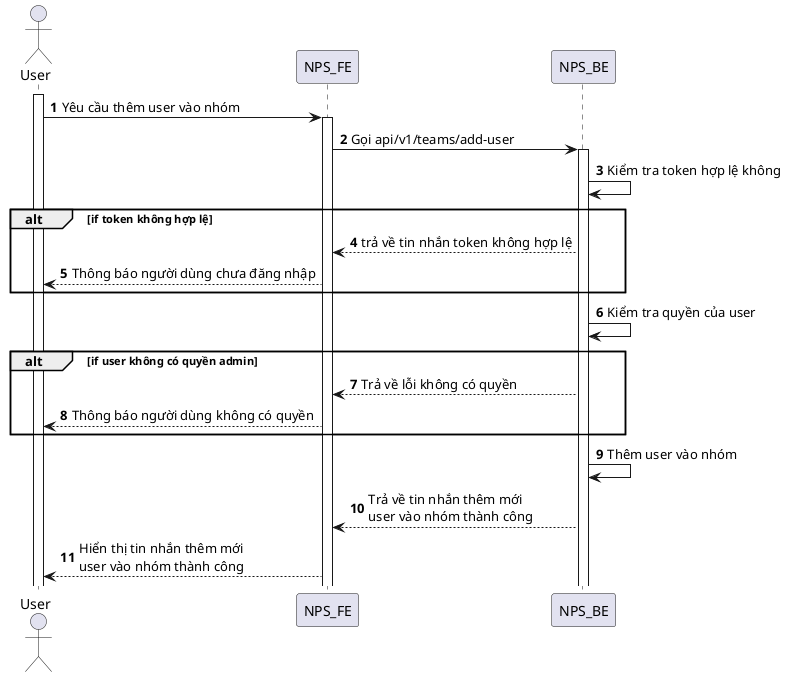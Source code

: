 @startuml
autonumber
actor User
activate User
User -> NPS_FE: Yêu cầu thêm user vào nhóm
activate NPS_FE
NPS_FE -> NPS_BE: Gọi api/v1/teams/add-user
activate NPS_BE
NPS_BE -> NPS_BE: Kiểm tra token hợp lệ không
alt if token không hợp lệ
NPS_BE --> NPS_FE: trả về tin nhắn token không hợp lệ
NPS_FE --> User: Thông báo người dùng chưa đăng nhập
end
NPS_BE -> NPS_BE: Kiểm tra quyền của user
alt if user không có quyền admin
NPS_BE --> NPS_FE: Trả về lỗi không có quyền
NPS_FE --> User: Thông báo người dùng không có quyền
end
NPS_BE -> NPS_BE: Thêm user vào nhóm
NPS_BE --> NPS_FE: Trả về tin nhắn thêm mới \nuser vào nhóm thành công
NPS_FE --> User: Hiển thị tin nhắn thêm mới \nuser vào nhóm thành công
@enduml